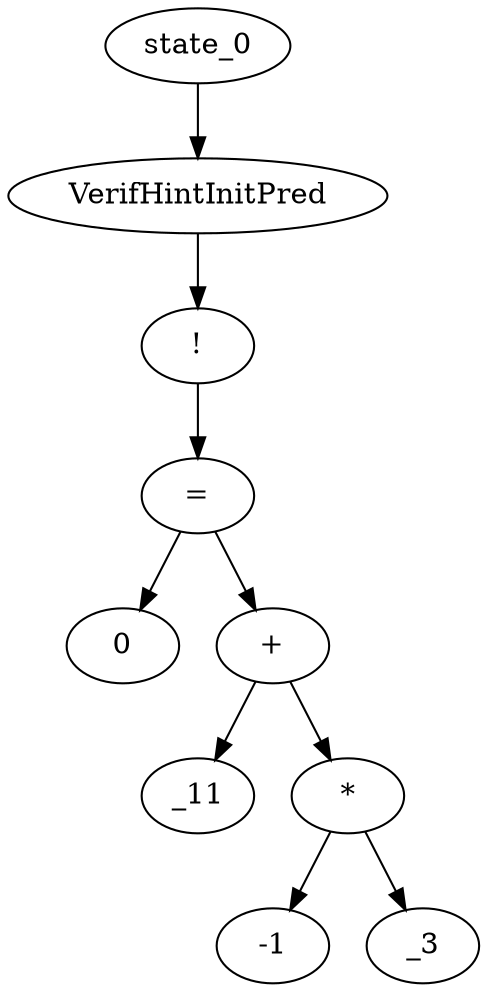 digraph dag {
0 [label="state_0"];
1 [label="VerifHintInitPred"];
2 [label="!"];
3 [label="="];
4 [label="0"];
5 [label="+"];
6 [label="_11"];
7 [label="*"];
8 [label="-1"];
9 [label="_3"];
"0" -> "1"[label=""]
"1" -> "2"[label=""]
"2" -> "3"[label=""]
"3" -> "5"[label=""]
"3" -> "4"[label=""]
"5" -> "7"[label=""]
"5" -> "6"[label=""]
"7" -> "9"[label=""]
"7" -> "8"[label=""]
}
